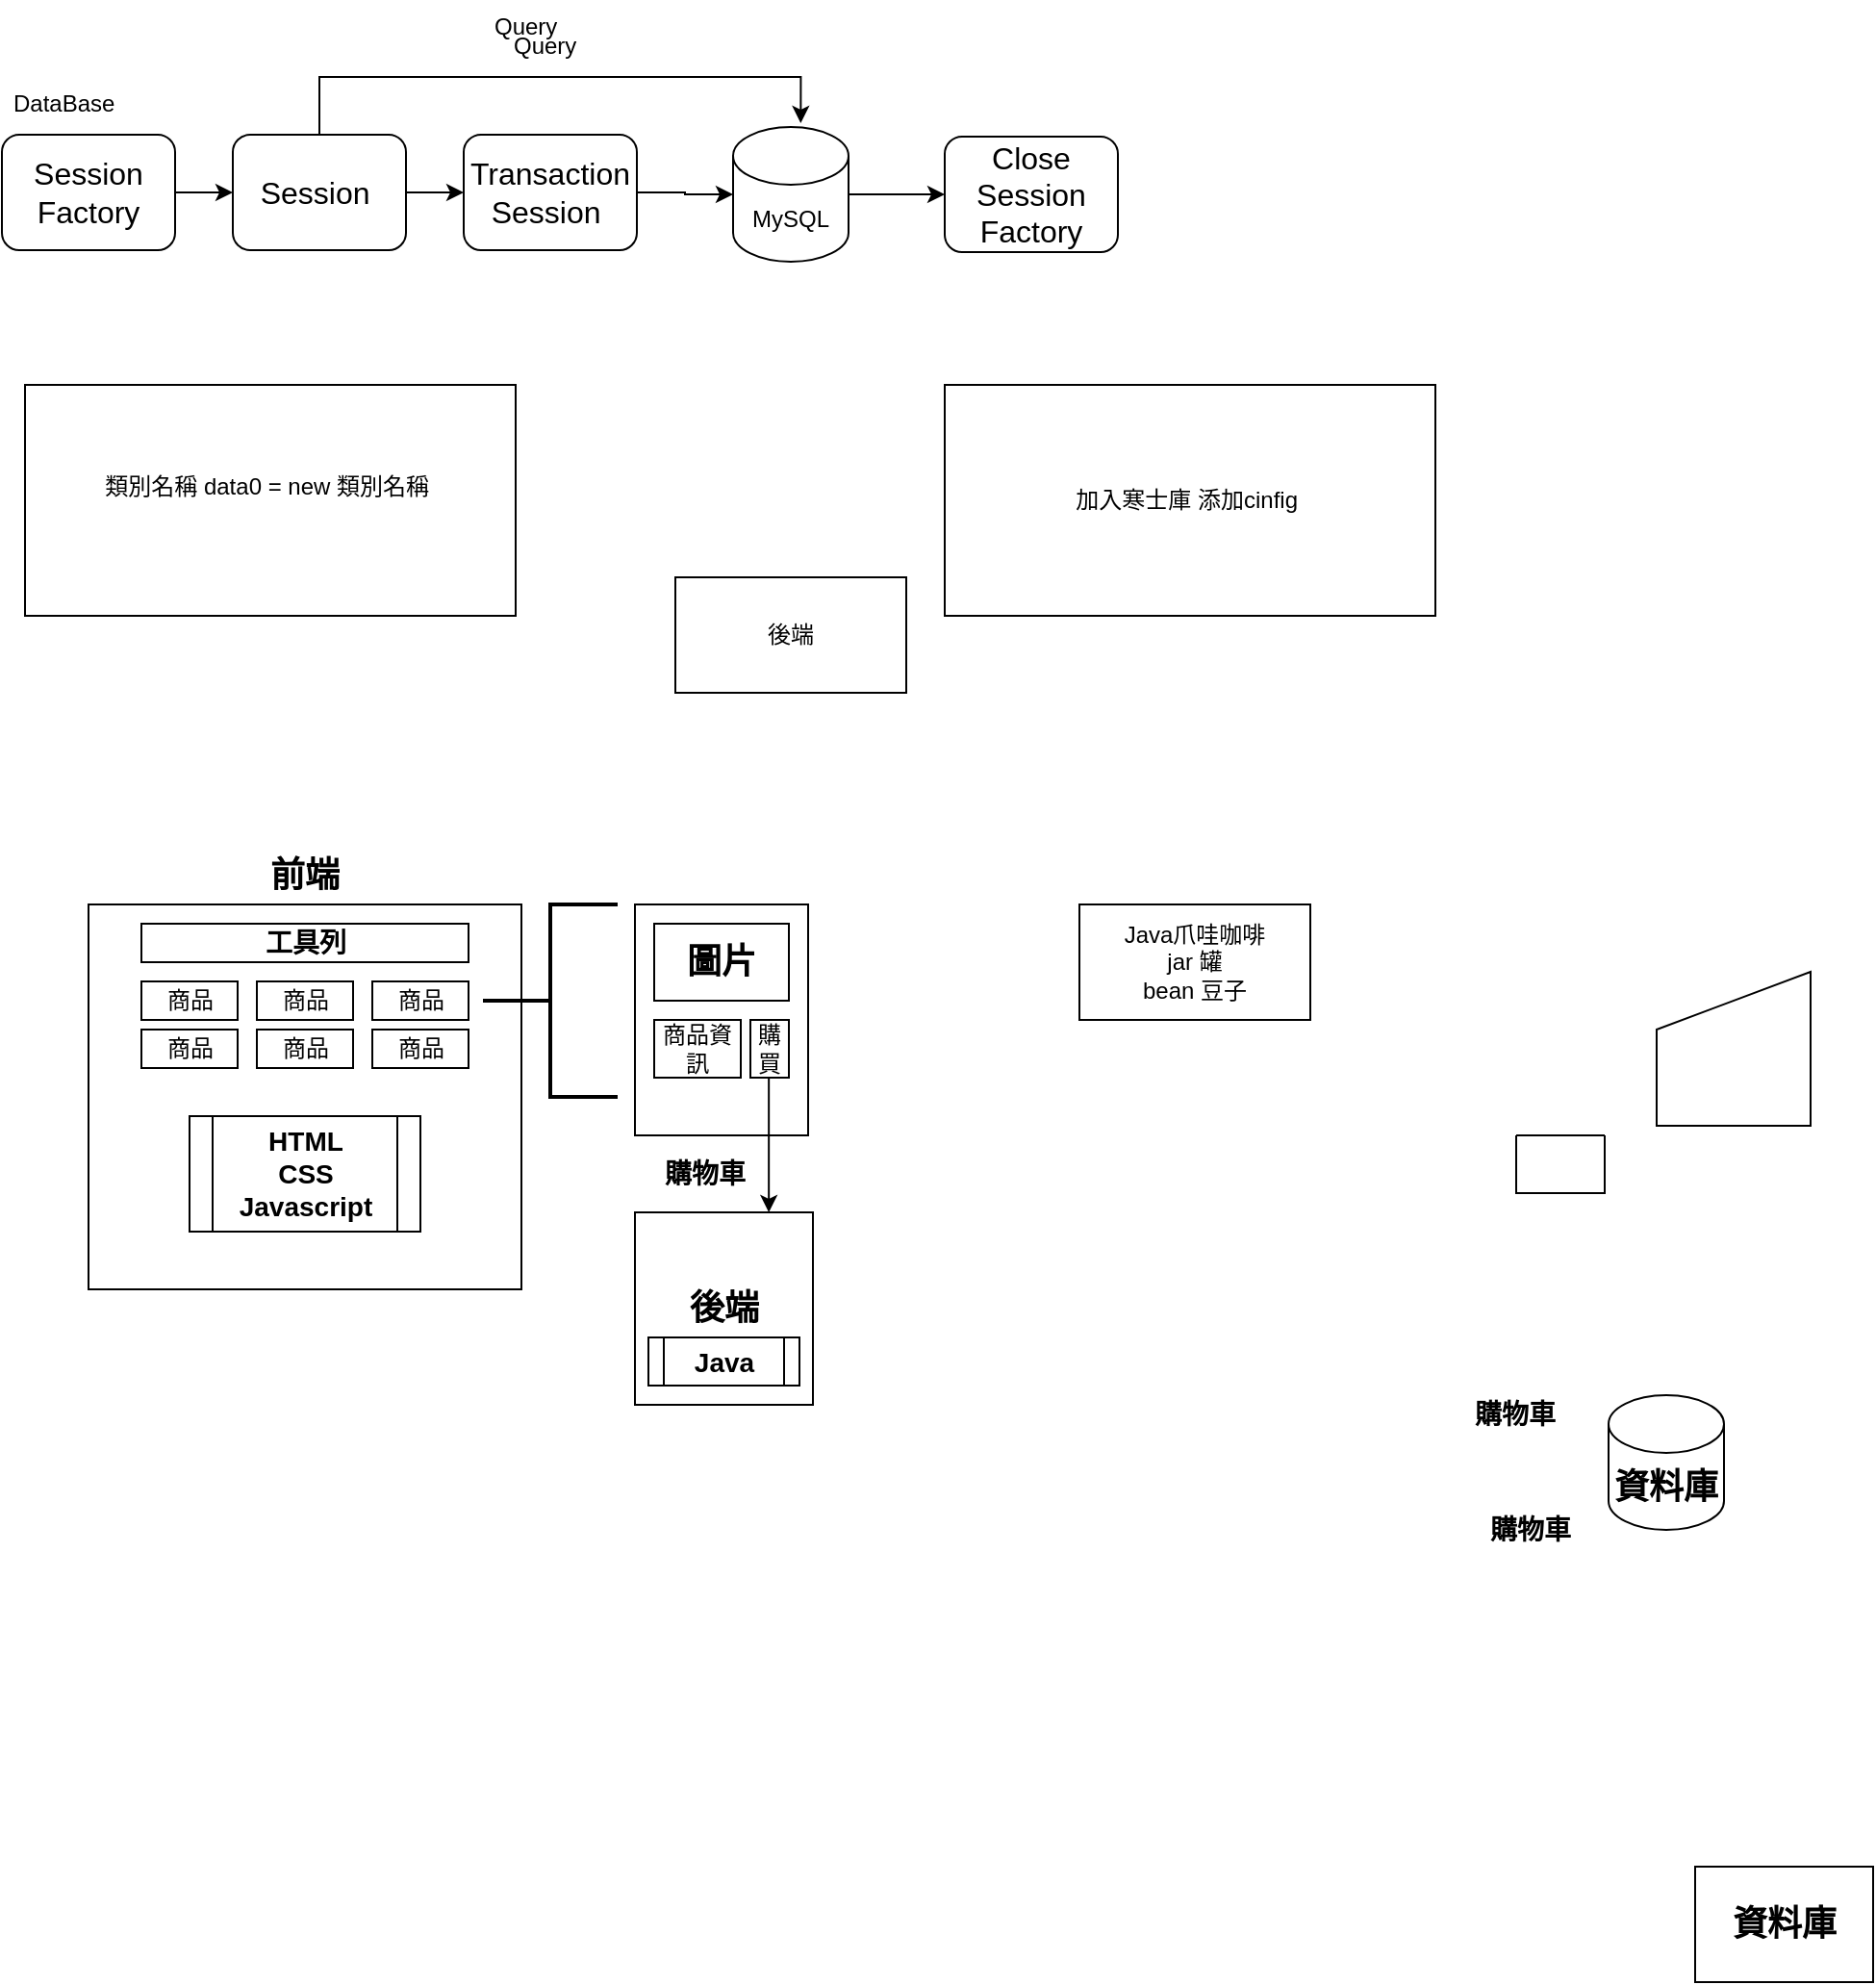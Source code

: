 <mxfile version="14.9.0" type="github" pages="2">
  <diagram id="rDdBpDqi4RxHb2UsrFF-" name="Hibernate">
    <mxGraphModel dx="1385" dy="606" grid="1" gridSize="10" guides="1" tooltips="1" connect="1" arrows="1" fold="1" page="1" pageScale="1" pageWidth="827" pageHeight="1169" math="0" shadow="0">
      <root>
        <mxCell id="0" />
        <mxCell id="1" parent="0" />
        <mxCell id="GRbLOctInRLQ35KNLS4D-6" value="" style="edgeStyle=orthogonalEdgeStyle;rounded=0;orthogonalLoop=1;jettySize=auto;html=1;" parent="1" source="GRbLOctInRLQ35KNLS4D-1" target="GRbLOctInRLQ35KNLS4D-2" edge="1">
          <mxGeometry relative="1" as="geometry" />
        </mxCell>
        <mxCell id="GRbLOctInRLQ35KNLS4D-1" value="&lt;font size=&quot;3&quot;&gt;Session Factory&lt;/font&gt;" style="rounded=1;whiteSpace=wrap;html=1;" parent="1" vertex="1">
          <mxGeometry x="40" y="100" width="90" height="60" as="geometry" />
        </mxCell>
        <mxCell id="GRbLOctInRLQ35KNLS4D-9" value="" style="edgeStyle=orthogonalEdgeStyle;rounded=0;orthogonalLoop=1;jettySize=auto;html=1;" parent="1" source="GRbLOctInRLQ35KNLS4D-2" target="GRbLOctInRLQ35KNLS4D-3" edge="1">
          <mxGeometry relative="1" as="geometry" />
        </mxCell>
        <mxCell id="GRbLOctInRLQ35KNLS4D-10" style="edgeStyle=orthogonalEdgeStyle;rounded=0;orthogonalLoop=1;jettySize=auto;html=1;entryX=0.586;entryY=-0.029;entryDx=0;entryDy=0;entryPerimeter=0;" parent="1" source="GRbLOctInRLQ35KNLS4D-2" target="GRbLOctInRLQ35KNLS4D-7" edge="1">
          <mxGeometry relative="1" as="geometry">
            <Array as="points">
              <mxPoint x="205" y="70" />
              <mxPoint x="455" y="70" />
            </Array>
          </mxGeometry>
        </mxCell>
        <mxCell id="GRbLOctInRLQ35KNLS4D-2" value="&lt;font size=&quot;3&quot;&gt;Session&amp;nbsp;&lt;/font&gt;" style="rounded=1;whiteSpace=wrap;html=1;" parent="1" vertex="1">
          <mxGeometry x="160" y="100" width="90" height="60" as="geometry" />
        </mxCell>
        <mxCell id="GRbLOctInRLQ35KNLS4D-12" value="" style="edgeStyle=orthogonalEdgeStyle;rounded=0;orthogonalLoop=1;jettySize=auto;html=1;" parent="1" source="GRbLOctInRLQ35KNLS4D-3" target="GRbLOctInRLQ35KNLS4D-7" edge="1">
          <mxGeometry relative="1" as="geometry" />
        </mxCell>
        <mxCell id="GRbLOctInRLQ35KNLS4D-3" value="&lt;font size=&quot;3&quot;&gt;Transaction&lt;br&gt;Session&amp;nbsp;&lt;/font&gt;" style="rounded=1;whiteSpace=wrap;html=1;" parent="1" vertex="1">
          <mxGeometry x="280" y="100" width="90" height="60" as="geometry" />
        </mxCell>
        <mxCell id="GRbLOctInRLQ35KNLS4D-4" value="&lt;font size=&quot;3&quot;&gt;Close&lt;br&gt;Session Factory&lt;/font&gt;" style="rounded=1;whiteSpace=wrap;html=1;" parent="1" vertex="1">
          <mxGeometry x="530" y="101" width="90" height="60" as="geometry" />
        </mxCell>
        <mxCell id="GRbLOctInRLQ35KNLS4D-15" value="" style="edgeStyle=orthogonalEdgeStyle;rounded=0;orthogonalLoop=1;jettySize=auto;html=1;" parent="1" source="GRbLOctInRLQ35KNLS4D-7" target="GRbLOctInRLQ35KNLS4D-4" edge="1">
          <mxGeometry relative="1" as="geometry" />
        </mxCell>
        <mxCell id="GRbLOctInRLQ35KNLS4D-7" value="MySQL" style="shape=cylinder3;whiteSpace=wrap;html=1;boundedLbl=1;backgroundOutline=1;size=15;" parent="1" vertex="1">
          <mxGeometry x="420" y="96" width="60" height="70" as="geometry" />
        </mxCell>
        <mxCell id="GRbLOctInRLQ35KNLS4D-8" value="DataBase" style="text;strokeColor=none;fillColor=none;align=left;verticalAlign=top;spacingLeft=4;spacingRight=4;overflow=hidden;rotatable=0;points=[[0,0.5],[1,0.5]];portConstraint=eastwest;" parent="1" vertex="1">
          <mxGeometry x="40" y="70" width="70" height="26" as="geometry" />
        </mxCell>
        <mxCell id="GRbLOctInRLQ35KNLS4D-11" value="Query" style="text;strokeColor=none;fillColor=none;align=left;verticalAlign=top;spacingLeft=4;spacingRight=4;overflow=hidden;rotatable=0;points=[[0,0.5],[1,0.5]];portConstraint=eastwest;" parent="1" vertex="1">
          <mxGeometry x="290" y="30" width="70" height="26" as="geometry" />
        </mxCell>
        <mxCell id="Z_WVJiM-YS2bVTx3nGfe-1" value="Java爪哇咖啡&lt;br&gt;jar 罐&lt;br&gt;bean 豆子" style="rounded=0;whiteSpace=wrap;html=1;" parent="1" vertex="1">
          <mxGeometry x="600" y="500" width="120" height="60" as="geometry" />
        </mxCell>
        <mxCell id="Z_WVJiM-YS2bVTx3nGfe-2" value="加入寒士庫 添加cinfig&amp;nbsp;" style="rounded=0;whiteSpace=wrap;html=1;" parent="1" vertex="1">
          <mxGeometry x="530" y="230" width="255" height="120" as="geometry" />
        </mxCell>
        <mxCell id="Z_WVJiM-YS2bVTx3nGfe-3" value="類別名稱 data0 = new 類別名稱&amp;nbsp;&lt;b&gt;&lt;br&gt;&lt;/b&gt;&amp;nbsp;" style="rounded=0;whiteSpace=wrap;html=1;" parent="1" vertex="1">
          <mxGeometry x="52" y="230" width="255" height="120" as="geometry" />
        </mxCell>
        <mxCell id="Z_WVJiM-YS2bVTx3nGfe-4" value="" style="rounded=0;whiteSpace=wrap;html=1;" parent="1" vertex="1">
          <mxGeometry x="85" y="500" width="225" height="200" as="geometry" />
        </mxCell>
        <mxCell id="omdUG3b_8O55ab4TAmNr-2" value="&lt;font style=&quot;font-size: 14px&quot;&gt;&lt;b&gt;工具列&lt;/b&gt;&lt;/font&gt;" style="rounded=0;whiteSpace=wrap;html=1;" vertex="1" parent="1">
          <mxGeometry x="112.5" y="510" width="170" height="20" as="geometry" />
        </mxCell>
        <mxCell id="omdUG3b_8O55ab4TAmNr-3" value="商品" style="rounded=0;whiteSpace=wrap;html=1;" vertex="1" parent="1">
          <mxGeometry x="112.5" y="540" width="50" height="20" as="geometry" />
        </mxCell>
        <mxCell id="omdUG3b_8O55ab4TAmNr-5" value="商品" style="rounded=0;whiteSpace=wrap;html=1;" vertex="1" parent="1">
          <mxGeometry x="172.5" y="540" width="50" height="20" as="geometry" />
        </mxCell>
        <mxCell id="omdUG3b_8O55ab4TAmNr-6" value="商品" style="rounded=0;whiteSpace=wrap;html=1;" vertex="1" parent="1">
          <mxGeometry x="112.5" y="565" width="50" height="20" as="geometry" />
        </mxCell>
        <mxCell id="omdUG3b_8O55ab4TAmNr-7" value="商品" style="rounded=0;whiteSpace=wrap;html=1;" vertex="1" parent="1">
          <mxGeometry x="172.5" y="565" width="50" height="20" as="geometry" />
        </mxCell>
        <mxCell id="omdUG3b_8O55ab4TAmNr-8" value="商品" style="rounded=0;whiteSpace=wrap;html=1;" vertex="1" parent="1">
          <mxGeometry x="232.5" y="540" width="50" height="20" as="geometry" />
        </mxCell>
        <mxCell id="omdUG3b_8O55ab4TAmNr-9" value="商品" style="rounded=0;whiteSpace=wrap;html=1;" vertex="1" parent="1">
          <mxGeometry x="232.5" y="565" width="50" height="20" as="geometry" />
        </mxCell>
        <mxCell id="omdUG3b_8O55ab4TAmNr-13" value="" style="swimlane;startSize=0;" vertex="1" collapsed="1" parent="1">
          <mxGeometry x="827" y="620" width="46" height="30" as="geometry">
            <mxRectangle x="400" y="210" width="200" height="200" as="alternateBounds" />
          </mxGeometry>
        </mxCell>
        <mxCell id="omdUG3b_8O55ab4TAmNr-14" value="" style="rounded=0;whiteSpace=wrap;html=1;" vertex="1" parent="1">
          <mxGeometry x="369" y="500" width="90" height="120" as="geometry" />
        </mxCell>
        <mxCell id="omdUG3b_8O55ab4TAmNr-15" value="Query" style="text;strokeColor=none;fillColor=none;align=left;verticalAlign=top;spacingLeft=4;spacingRight=4;overflow=hidden;rotatable=0;points=[[0,0.5],[1,0.5]];portConstraint=eastwest;" vertex="1" parent="1">
          <mxGeometry x="300" y="40" width="70" height="26" as="geometry" />
        </mxCell>
        <mxCell id="omdUG3b_8O55ab4TAmNr-16" value="&lt;b&gt;&lt;font style=&quot;font-size: 18px&quot;&gt;前端&lt;/font&gt;&lt;/b&gt;" style="text;html=1;strokeColor=none;fillColor=none;align=center;verticalAlign=middle;whiteSpace=wrap;rounded=0;" vertex="1" parent="1">
          <mxGeometry x="171.25" y="470" width="52.5" height="30" as="geometry" />
        </mxCell>
        <mxCell id="omdUG3b_8O55ab4TAmNr-20" value="後端" style="rounded=0;whiteSpace=wrap;html=1;" vertex="1" parent="1">
          <mxGeometry x="390" y="330" width="120" height="60" as="geometry" />
        </mxCell>
        <mxCell id="omdUG3b_8O55ab4TAmNr-22" value="&lt;b&gt;&lt;font style=&quot;font-size: 14px&quot;&gt;購物車&lt;/font&gt;&lt;/b&gt;" style="text;html=1;strokeColor=none;fillColor=none;align=center;verticalAlign=middle;whiteSpace=wrap;rounded=0;" vertex="1" parent="1">
          <mxGeometry x="379" y="625" width="52.5" height="30" as="geometry" />
        </mxCell>
        <mxCell id="omdUG3b_8O55ab4TAmNr-23" value="&lt;b&gt;&lt;font style=&quot;font-size: 18px&quot;&gt;圖片&lt;/font&gt;&lt;/b&gt;" style="rounded=0;whiteSpace=wrap;html=1;" vertex="1" parent="1">
          <mxGeometry x="379" y="510" width="70" height="40" as="geometry" />
        </mxCell>
        <mxCell id="omdUG3b_8O55ab4TAmNr-25" value="購買" style="rounded=0;whiteSpace=wrap;html=1;" vertex="1" parent="1">
          <mxGeometry x="429" y="560" width="20" height="30" as="geometry" />
        </mxCell>
        <mxCell id="omdUG3b_8O55ab4TAmNr-26" value="商品資訊" style="rounded=0;whiteSpace=wrap;html=1;" vertex="1" parent="1">
          <mxGeometry x="379" y="560" width="45" height="30" as="geometry" />
        </mxCell>
        <mxCell id="omdUG3b_8O55ab4TAmNr-27" value="&lt;font style=&quot;font-size: 18px&quot;&gt;&lt;b&gt;後端&lt;/b&gt;&lt;/font&gt;" style="rounded=0;whiteSpace=wrap;html=1;" vertex="1" parent="1">
          <mxGeometry x="369" y="660" width="92.5" height="100" as="geometry" />
        </mxCell>
        <mxCell id="omdUG3b_8O55ab4TAmNr-32" value="" style="shape=manualInput;whiteSpace=wrap;html=1;" vertex="1" parent="1">
          <mxGeometry x="900" y="535" width="80" height="80" as="geometry" />
        </mxCell>
        <mxCell id="omdUG3b_8O55ab4TAmNr-33" value="" style="strokeWidth=2;html=1;shape=mxgraph.flowchart.annotation_2;align=left;labelPosition=right;pointerEvents=1;" vertex="1" parent="1">
          <mxGeometry x="290" y="500" width="70" height="100" as="geometry" />
        </mxCell>
        <mxCell id="omdUG3b_8O55ab4TAmNr-37" value="&lt;b&gt;&lt;font style=&quot;font-size: 14px&quot;&gt;HTML&lt;br&gt;CSS&lt;br&gt;Javascript&lt;br&gt;&lt;/font&gt;&lt;/b&gt;" style="shape=process;whiteSpace=wrap;html=1;backgroundOutline=1;" vertex="1" parent="1">
          <mxGeometry x="137.5" y="610" width="120" height="60" as="geometry" />
        </mxCell>
        <mxCell id="omdUG3b_8O55ab4TAmNr-40" value="" style="endArrow=classic;html=1;" edge="1" parent="1">
          <mxGeometry width="50" height="50" relative="1" as="geometry">
            <mxPoint x="438.58" y="590" as="sourcePoint" />
            <mxPoint x="438.58" y="660" as="targetPoint" />
          </mxGeometry>
        </mxCell>
        <mxCell id="omdUG3b_8O55ab4TAmNr-42" value="&lt;span style=&quot;font-size: 18px&quot;&gt;&lt;b&gt;資料庫&lt;/b&gt;&lt;/span&gt;" style="rounded=0;whiteSpace=wrap;html=1;" vertex="1" parent="1">
          <mxGeometry x="920" y="1000" width="92.5" height="60" as="geometry" />
        </mxCell>
        <mxCell id="omdUG3b_8O55ab4TAmNr-43" value="&lt;b style=&quot;font-size: 18px&quot;&gt;資料庫&lt;/b&gt;" style="shape=cylinder3;whiteSpace=wrap;html=1;boundedLbl=1;backgroundOutline=1;size=15;" vertex="1" parent="1">
          <mxGeometry x="875" y="755" width="60" height="70" as="geometry" />
        </mxCell>
        <mxCell id="omdUG3b_8O55ab4TAmNr-47" value="&lt;b&gt;&lt;font style=&quot;font-size: 14px&quot;&gt;購物車&lt;/font&gt;&lt;/b&gt;" style="text;html=1;strokeColor=none;fillColor=none;align=center;verticalAlign=middle;whiteSpace=wrap;rounded=0;" vertex="1" parent="1">
          <mxGeometry x="807.5" y="810" width="52.5" height="30" as="geometry" />
        </mxCell>
        <mxCell id="omdUG3b_8O55ab4TAmNr-48" value="&lt;b&gt;&lt;font style=&quot;font-size: 14px&quot;&gt;購物車&lt;/font&gt;&lt;/b&gt;" style="text;html=1;strokeColor=none;fillColor=none;align=center;verticalAlign=middle;whiteSpace=wrap;rounded=0;" vertex="1" parent="1">
          <mxGeometry x="800" y="750" width="52.5" height="30" as="geometry" />
        </mxCell>
        <mxCell id="omdUG3b_8O55ab4TAmNr-49" value="&lt;b&gt;&lt;font style=&quot;font-size: 14px&quot;&gt;Java&lt;br&gt;&lt;/font&gt;&lt;/b&gt;" style="shape=process;whiteSpace=wrap;html=1;backgroundOutline=1;" vertex="1" parent="1">
          <mxGeometry x="376" y="725" width="78.5" height="25" as="geometry" />
        </mxCell>
      </root>
    </mxGraphModel>
  </diagram>
  <diagram id="cPzm2RTzeV2RAjF779gP" name="Page-2">
    <mxGraphModel dx="1662" dy="727" grid="1" gridSize="10" guides="1" tooltips="1" connect="1" arrows="1" fold="1" page="1" pageScale="1" pageWidth="827" pageHeight="1169" math="0" shadow="0">
      <root>
        <mxCell id="INqMSKF-Y5E2wTVwk0C8-0" />
        <mxCell id="INqMSKF-Y5E2wTVwk0C8-1" parent="INqMSKF-Y5E2wTVwk0C8-0" />
      </root>
    </mxGraphModel>
  </diagram>
</mxfile>
